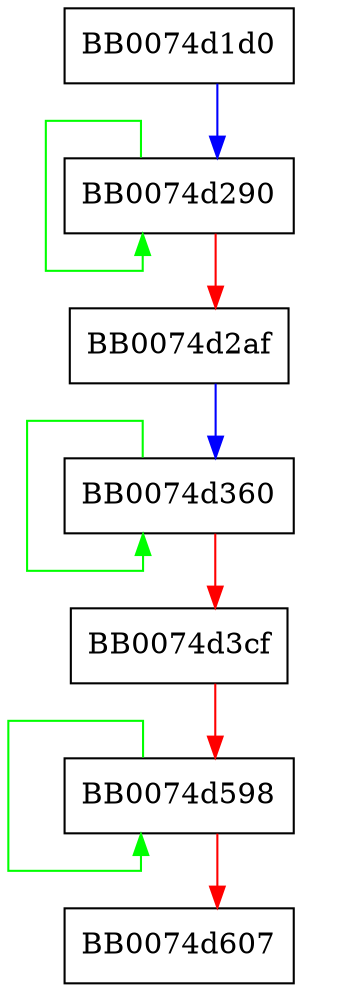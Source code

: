 digraph ge_scalarmult_base {
  node [shape="box"];
  graph [splines=ortho];
  BB0074d1d0 -> BB0074d290 [color="blue"];
  BB0074d290 -> BB0074d290 [color="green"];
  BB0074d290 -> BB0074d2af [color="red"];
  BB0074d2af -> BB0074d360 [color="blue"];
  BB0074d360 -> BB0074d360 [color="green"];
  BB0074d360 -> BB0074d3cf [color="red"];
  BB0074d3cf -> BB0074d598 [color="red"];
  BB0074d598 -> BB0074d598 [color="green"];
  BB0074d598 -> BB0074d607 [color="red"];
}